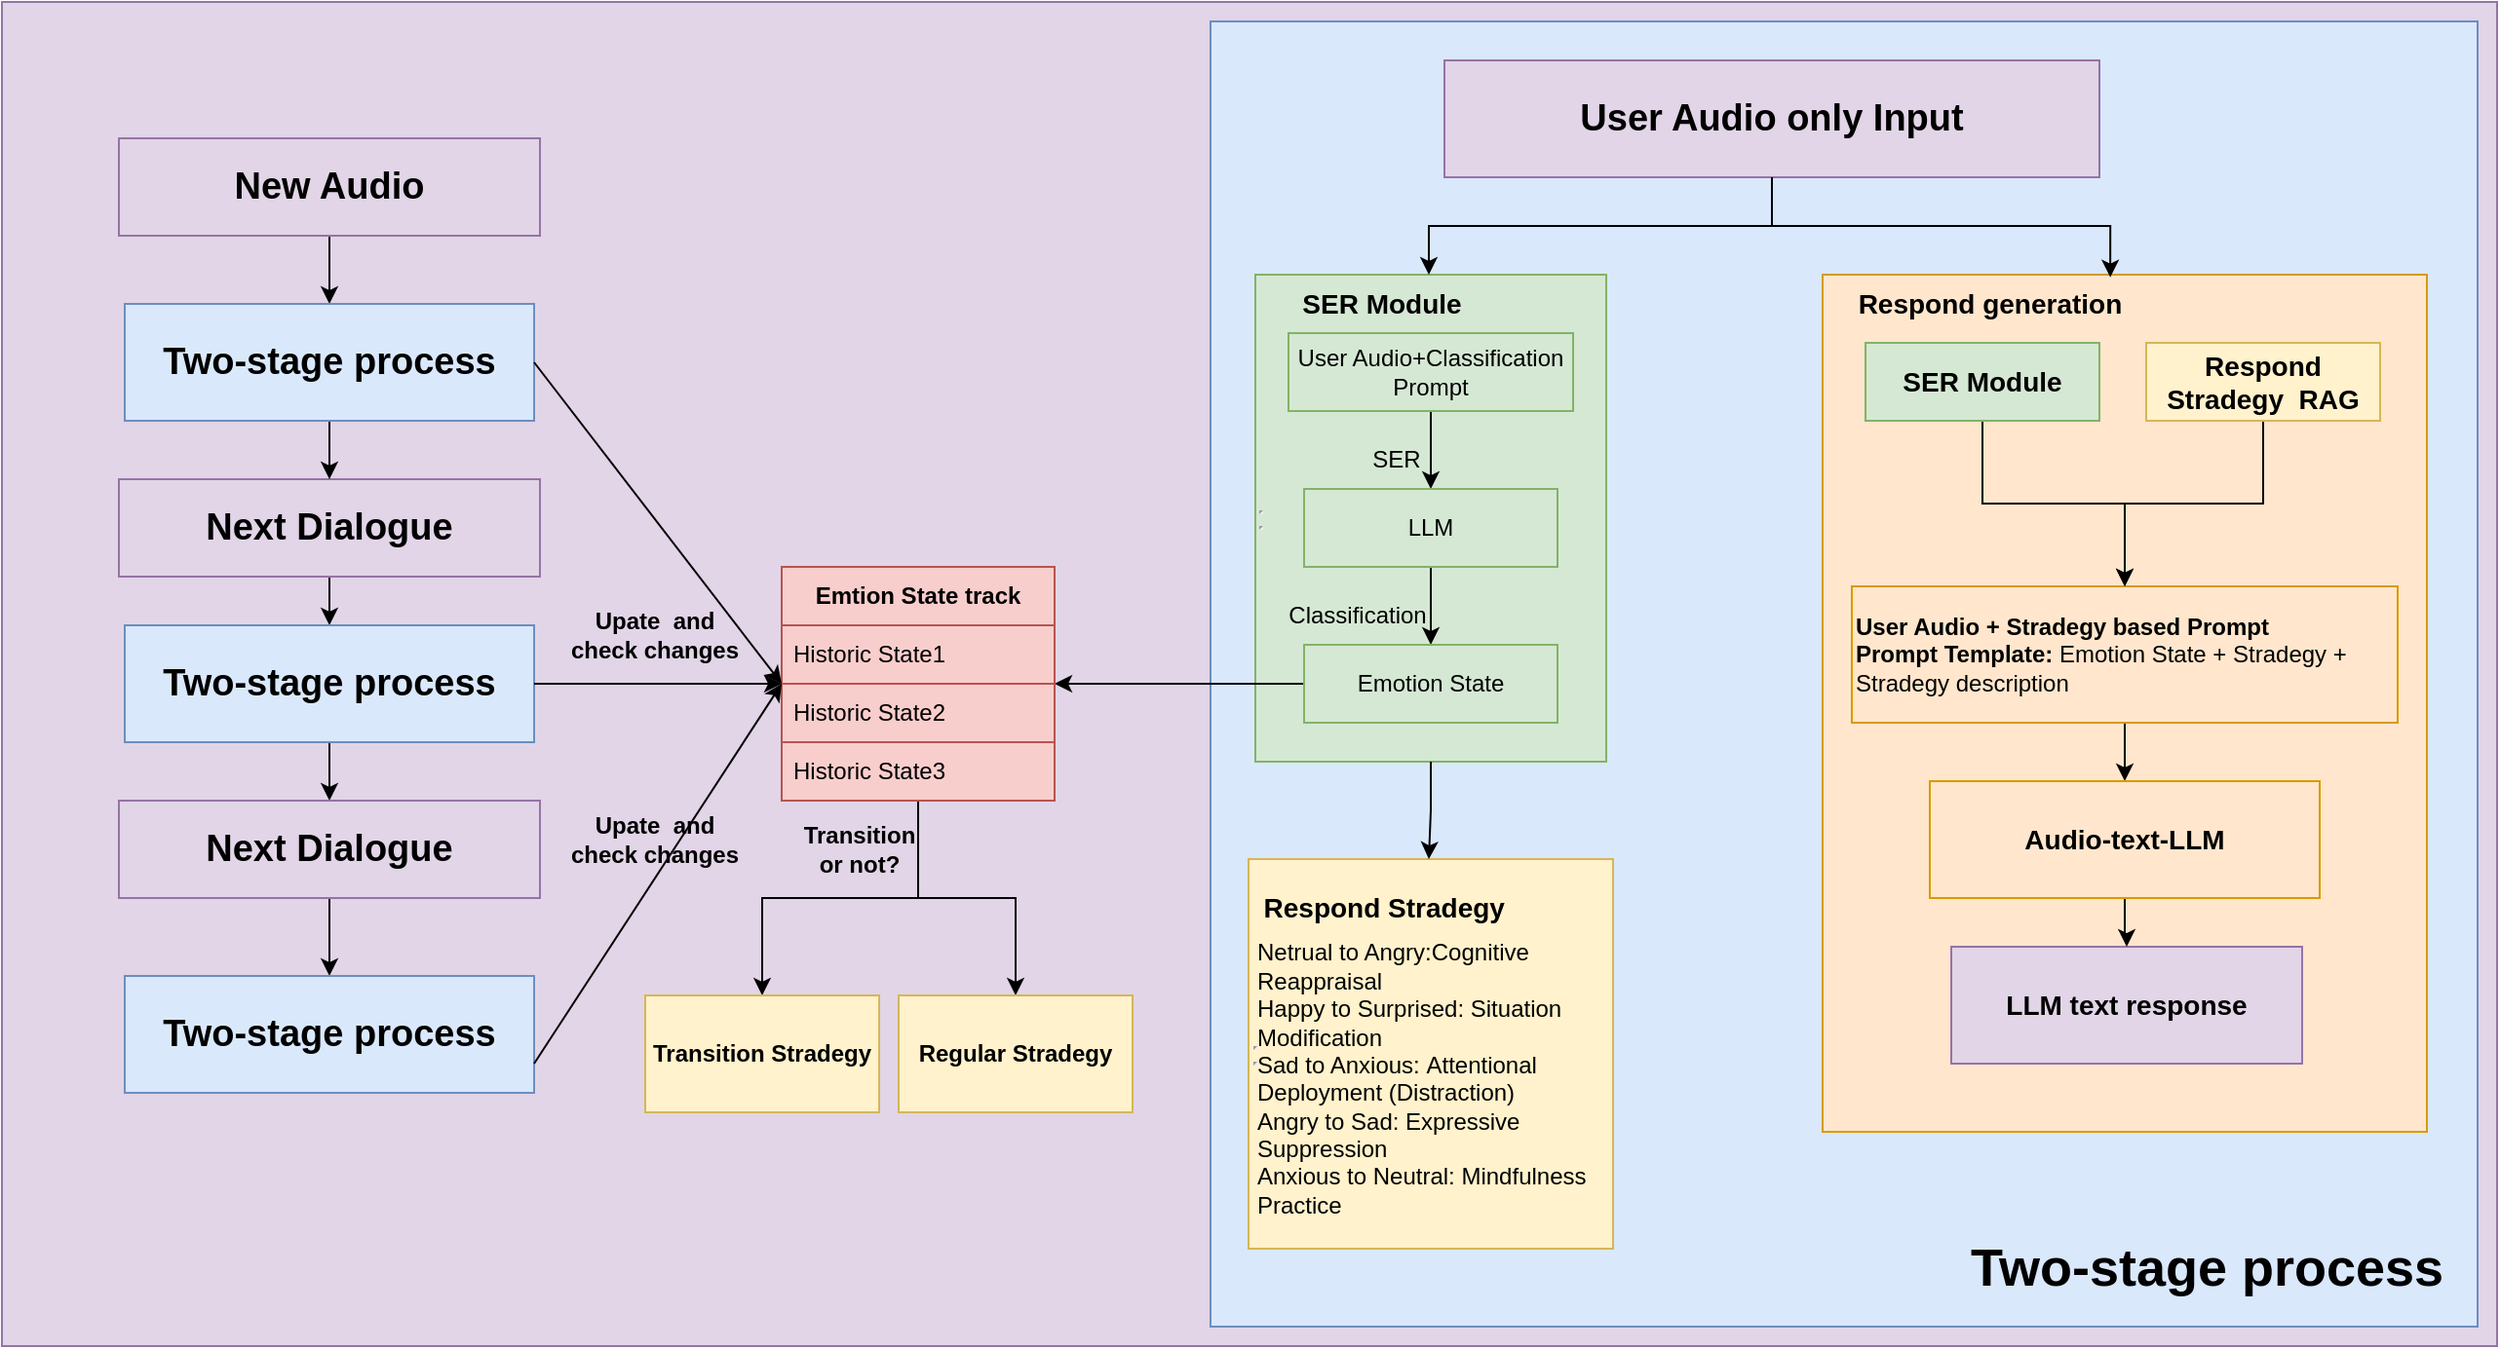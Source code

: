 <mxfile version="26.1.2">
  <diagram name="第 1 页" id="OEhE2V6swrAGV18DzDjD">
    <mxGraphModel dx="2389" dy="845" grid="1" gridSize="10" guides="1" tooltips="1" connect="1" arrows="1" fold="1" page="1" pageScale="1" pageWidth="827" pageHeight="1169" math="0" shadow="0">
      <root>
        <mxCell id="0" />
        <mxCell id="1" parent="0" />
        <mxCell id="3vi78cbzLKkqQ7uZX5mq-93" value="" style="rounded=0;whiteSpace=wrap;html=1;fillColor=#e1d5e7;strokeColor=#9673a6;" vertex="1" parent="1">
          <mxGeometry x="-520" y="40" width="1280" height="690" as="geometry" />
        </mxCell>
        <mxCell id="3vi78cbzLKkqQ7uZX5mq-94" value="" style="rounded=0;whiteSpace=wrap;html=1;fillColor=#dae8fc;strokeColor=#6c8ebf;" vertex="1" parent="1">
          <mxGeometry x="100" y="50" width="650" height="670" as="geometry" />
        </mxCell>
        <mxCell id="3vi78cbzLKkqQ7uZX5mq-9" value="&lt;hr&gt;&lt;hr&gt;" style="rounded=0;whiteSpace=wrap;html=1;fillColor=#d5e8d4;strokeColor=#82b366;align=left;" vertex="1" parent="1">
          <mxGeometry x="123" y="180" width="180" height="250" as="geometry" />
        </mxCell>
        <mxCell id="3vi78cbzLKkqQ7uZX5mq-3" style="edgeStyle=orthogonalEdgeStyle;rounded=0;orthogonalLoop=1;jettySize=auto;html=1;entryX=0.5;entryY=0;entryDx=0;entryDy=0;" edge="1" parent="1" source="3vi78cbzLKkqQ7uZX5mq-1" target="3vi78cbzLKkqQ7uZX5mq-2">
          <mxGeometry relative="1" as="geometry" />
        </mxCell>
        <mxCell id="3vi78cbzLKkqQ7uZX5mq-1" value="User Audio+Classification Prompt" style="rounded=0;whiteSpace=wrap;html=1;fillColor=#d5e8d4;strokeColor=#82b366;" vertex="1" parent="1">
          <mxGeometry x="140" y="210" width="146" height="40" as="geometry" />
        </mxCell>
        <mxCell id="3vi78cbzLKkqQ7uZX5mq-7" style="edgeStyle=orthogonalEdgeStyle;rounded=0;orthogonalLoop=1;jettySize=auto;html=1;entryX=0.5;entryY=0;entryDx=0;entryDy=0;" edge="1" parent="1" source="3vi78cbzLKkqQ7uZX5mq-2" target="3vi78cbzLKkqQ7uZX5mq-6">
          <mxGeometry relative="1" as="geometry" />
        </mxCell>
        <mxCell id="3vi78cbzLKkqQ7uZX5mq-2" value="LLM" style="rounded=0;whiteSpace=wrap;html=1;fillColor=#d5e8d4;strokeColor=#82b366;" vertex="1" parent="1">
          <mxGeometry x="148" y="290" width="130" height="40" as="geometry" />
        </mxCell>
        <mxCell id="3vi78cbzLKkqQ7uZX5mq-4" value="SER" style="text;html=1;align=center;verticalAlign=middle;resizable=0;points=[];autosize=1;strokeColor=none;fillColor=none;" vertex="1" parent="1">
          <mxGeometry x="170" y="260" width="50" height="30" as="geometry" />
        </mxCell>
        <mxCell id="3vi78cbzLKkqQ7uZX5mq-36" style="edgeStyle=orthogonalEdgeStyle;rounded=0;orthogonalLoop=1;jettySize=auto;html=1;exitX=0;exitY=0.5;exitDx=0;exitDy=0;entryX=1;entryY=0.5;entryDx=0;entryDy=0;" edge="1" parent="1" source="3vi78cbzLKkqQ7uZX5mq-6" target="3vi78cbzLKkqQ7uZX5mq-32">
          <mxGeometry relative="1" as="geometry">
            <mxPoint x="90" y="390" as="targetPoint" />
          </mxGeometry>
        </mxCell>
        <mxCell id="3vi78cbzLKkqQ7uZX5mq-6" value="Emotion State" style="rounded=0;whiteSpace=wrap;html=1;fillColor=#d5e8d4;strokeColor=#82b366;" vertex="1" parent="1">
          <mxGeometry x="148" y="370" width="130" height="40" as="geometry" />
        </mxCell>
        <mxCell id="3vi78cbzLKkqQ7uZX5mq-8" value="Classification" style="text;html=1;align=center;verticalAlign=middle;resizable=0;points=[];autosize=1;strokeColor=none;fillColor=none;" vertex="1" parent="1">
          <mxGeometry x="130" y="340" width="90" height="30" as="geometry" />
        </mxCell>
        <mxCell id="3vi78cbzLKkqQ7uZX5mq-10" value="&lt;b&gt;&lt;font style=&quot;font-size: 14px;&quot;&gt;SER Module&lt;/font&gt;&lt;/b&gt;" style="text;html=1;align=center;verticalAlign=middle;whiteSpace=wrap;rounded=0;" vertex="1" parent="1">
          <mxGeometry x="140" y="180" width="96" height="30" as="geometry" />
        </mxCell>
        <mxCell id="3vi78cbzLKkqQ7uZX5mq-13" value="&lt;hr&gt;&lt;hr&gt;" style="rounded=0;whiteSpace=wrap;html=1;fillColor=#fff2cc;strokeColor=#d6b656;align=left;" vertex="1" parent="1">
          <mxGeometry x="119.5" y="480" width="187" height="200" as="geometry" />
        </mxCell>
        <mxCell id="3vi78cbzLKkqQ7uZX5mq-21" value="&lt;span style=&quot;font-size: 14px;&quot;&gt;&lt;b&gt;Respond Stradegy&amp;nbsp;&amp;nbsp;&lt;/b&gt;&lt;/span&gt;" style="text;html=1;align=center;verticalAlign=middle;whiteSpace=wrap;rounded=0;" vertex="1" parent="1">
          <mxGeometry x="123" y="490" width="140" height="30" as="geometry" />
        </mxCell>
        <mxCell id="3vi78cbzLKkqQ7uZX5mq-22" value="&lt;div style=&quot;text-align: left;&quot;&gt;&lt;span style=&quot;background-color: transparent; color: light-dark(rgb(0, 0, 0), rgb(255, 255, 255));&quot;&gt;Netrual to Angry:Cognitive Reappraisal&lt;/span&gt;&lt;/div&gt;&lt;div style=&quot;text-align: left;&quot;&gt;&lt;span style=&quot;background-color: transparent;&quot;&gt;Happy to Surprised:&amp;nbsp;&lt;/span&gt;&lt;span style=&quot;background-color: transparent; color: light-dark(rgb(0, 0, 0), rgb(255, 255, 255));&quot;&gt;Situation Modification&lt;/span&gt;&lt;/div&gt;&lt;div style=&quot;text-align: left;&quot;&gt;&lt;span style=&quot;background-color: transparent; text-align: center;&quot;&gt;Sad to Anxious:&amp;nbsp;&lt;/span&gt;&lt;span style=&quot;background-color: transparent; text-align: center;&quot;&gt;Attentional Deployment (Distraction)&lt;/span&gt;&lt;/div&gt;&lt;div style=&quot;text-align: left;&quot;&gt;&lt;span style=&quot;background-color: transparent; text-align: center;&quot;&gt;Angry to Sad:&amp;nbsp;&lt;/span&gt;&lt;span style=&quot;background-color: transparent; text-align: center;&quot;&gt;Expressive Suppression&lt;/span&gt;&lt;/div&gt;&lt;div style=&quot;text-align: left;&quot;&gt;&lt;span style=&quot;background-color: transparent; text-align: center;&quot;&gt;Anxious to Neutral:&amp;nbsp;&lt;/span&gt;&lt;span style=&quot;background-color: transparent; text-align: center;&quot;&gt;Mindfulness Practice&lt;/span&gt;&lt;/div&gt;&lt;div&gt;&lt;br&gt;&lt;/div&gt;" style="text;html=1;align=center;verticalAlign=middle;whiteSpace=wrap;rounded=0;" vertex="1" parent="1">
          <mxGeometry x="123" y="540" width="180" height="120" as="geometry" />
        </mxCell>
        <mxCell id="3vi78cbzLKkqQ7uZX5mq-23" value="" style="rounded=0;whiteSpace=wrap;html=1;fillColor=#ffe6cc;strokeColor=#d79b00;" vertex="1" parent="1">
          <mxGeometry x="414" y="180" width="310" height="440" as="geometry" />
        </mxCell>
        <mxCell id="3vi78cbzLKkqQ7uZX5mq-26" style="edgeStyle=orthogonalEdgeStyle;rounded=0;orthogonalLoop=1;jettySize=auto;html=1;entryX=0.75;entryY=0;entryDx=0;entryDy=0;" edge="1" parent="1" source="3vi78cbzLKkqQ7uZX5mq-25" target="3vi78cbzLKkqQ7uZX5mq-10">
          <mxGeometry relative="1" as="geometry" />
        </mxCell>
        <mxCell id="3vi78cbzLKkqQ7uZX5mq-25" value="&lt;font style=&quot;font-size: 19px;&quot;&gt;&lt;b&gt;User Audio only Input&lt;/b&gt;&lt;/font&gt;" style="rounded=0;whiteSpace=wrap;html=1;fillColor=#e1d5e7;strokeColor=#9673a6;" vertex="1" parent="1">
          <mxGeometry x="220" y="70" width="336" height="60" as="geometry" />
        </mxCell>
        <mxCell id="3vi78cbzLKkqQ7uZX5mq-27" style="edgeStyle=orthogonalEdgeStyle;rounded=0;orthogonalLoop=1;jettySize=auto;html=1;entryX=0.476;entryY=0.003;entryDx=0;entryDy=0;entryPerimeter=0;" edge="1" parent="1" source="3vi78cbzLKkqQ7uZX5mq-25" target="3vi78cbzLKkqQ7uZX5mq-23">
          <mxGeometry relative="1" as="geometry" />
        </mxCell>
        <mxCell id="3vi78cbzLKkqQ7uZX5mq-29" style="edgeStyle=orthogonalEdgeStyle;rounded=0;orthogonalLoop=1;jettySize=auto;html=1;exitX=0.5;exitY=1;exitDx=0;exitDy=0;" edge="1" parent="1" source="3vi78cbzLKkqQ7uZX5mq-9">
          <mxGeometry relative="1" as="geometry">
            <mxPoint x="212" y="480" as="targetPoint" />
          </mxGeometry>
        </mxCell>
        <mxCell id="3vi78cbzLKkqQ7uZX5mq-54" style="edgeStyle=orthogonalEdgeStyle;rounded=0;orthogonalLoop=1;jettySize=auto;html=1;entryX=0.5;entryY=0;entryDx=0;entryDy=0;" edge="1" parent="1" source="3vi78cbzLKkqQ7uZX5mq-30" target="3vi78cbzLKkqQ7uZX5mq-53">
          <mxGeometry relative="1" as="geometry" />
        </mxCell>
        <mxCell id="3vi78cbzLKkqQ7uZX5mq-30" value="&lt;b&gt;User Audio + Stradegy based Prompt&lt;/b&gt;&lt;div&gt;&lt;b&gt;Prompt Template: &lt;/b&gt;Emotion State + Stradegy + Stradegy description&lt;/div&gt;" style="rounded=0;whiteSpace=wrap;html=1;fillColor=#ffe6cc;strokeColor=#d79b00;align=left;" vertex="1" parent="1">
          <mxGeometry x="429" y="340" width="280" height="70" as="geometry" />
        </mxCell>
        <mxCell id="3vi78cbzLKkqQ7uZX5mq-76" style="edgeStyle=orthogonalEdgeStyle;rounded=0;orthogonalLoop=1;jettySize=auto;html=1;exitX=0.5;exitY=1;exitDx=0;exitDy=0;" edge="1" parent="1" source="3vi78cbzLKkqQ7uZX5mq-32" target="3vi78cbzLKkqQ7uZX5mq-77">
          <mxGeometry relative="1" as="geometry">
            <mxPoint x="-240" y="510" as="targetPoint" />
          </mxGeometry>
        </mxCell>
        <mxCell id="3vi78cbzLKkqQ7uZX5mq-81" style="edgeStyle=orthogonalEdgeStyle;rounded=0;orthogonalLoop=1;jettySize=auto;html=1;exitX=0.5;exitY=1;exitDx=0;exitDy=0;entryX=0.5;entryY=0;entryDx=0;entryDy=0;" edge="1" parent="1" source="3vi78cbzLKkqQ7uZX5mq-32" target="3vi78cbzLKkqQ7uZX5mq-79">
          <mxGeometry relative="1" as="geometry" />
        </mxCell>
        <mxCell id="3vi78cbzLKkqQ7uZX5mq-32" value="&lt;b&gt;Emtion State track&lt;/b&gt;" style="swimlane;fontStyle=0;childLayout=stackLayout;horizontal=1;startSize=30;horizontalStack=0;resizeParent=1;resizeParentMax=0;resizeLast=0;collapsible=1;marginBottom=0;whiteSpace=wrap;html=1;fillColor=#f8cecc;strokeColor=#b85450;" vertex="1" parent="1">
          <mxGeometry x="-120" y="330" width="140" height="120" as="geometry" />
        </mxCell>
        <mxCell id="3vi78cbzLKkqQ7uZX5mq-33" value="Historic State1" style="text;strokeColor=#b85450;fillColor=#f8cecc;align=left;verticalAlign=middle;spacingLeft=4;spacingRight=4;overflow=hidden;points=[[0,0.5],[1,0.5]];portConstraint=eastwest;rotatable=0;whiteSpace=wrap;html=1;" vertex="1" parent="3vi78cbzLKkqQ7uZX5mq-32">
          <mxGeometry y="30" width="140" height="30" as="geometry" />
        </mxCell>
        <mxCell id="3vi78cbzLKkqQ7uZX5mq-34" value="Historic State2" style="text;strokeColor=#b85450;fillColor=#f8cecc;align=left;verticalAlign=middle;spacingLeft=4;spacingRight=4;overflow=hidden;points=[[0,0.5],[1,0.5]];portConstraint=eastwest;rotatable=0;whiteSpace=wrap;html=1;" vertex="1" parent="3vi78cbzLKkqQ7uZX5mq-32">
          <mxGeometry y="60" width="140" height="30" as="geometry" />
        </mxCell>
        <mxCell id="3vi78cbzLKkqQ7uZX5mq-35" value="Historic State3" style="text;strokeColor=#b85450;fillColor=#f8cecc;align=left;verticalAlign=middle;spacingLeft=4;spacingRight=4;overflow=hidden;points=[[0,0.5],[1,0.5]];portConstraint=eastwest;rotatable=0;whiteSpace=wrap;html=1;" vertex="1" parent="3vi78cbzLKkqQ7uZX5mq-32">
          <mxGeometry y="90" width="140" height="30" as="geometry" />
        </mxCell>
        <mxCell id="3vi78cbzLKkqQ7uZX5mq-38" value="&lt;b&gt;&lt;font style=&quot;font-size: 14px;&quot;&gt;Respond generation&lt;/font&gt;&lt;/b&gt;" style="text;html=1;align=center;verticalAlign=middle;whiteSpace=wrap;rounded=0;" vertex="1" parent="1">
          <mxGeometry x="420" y="180" width="160" height="30" as="geometry" />
        </mxCell>
        <mxCell id="3vi78cbzLKkqQ7uZX5mq-46" style="edgeStyle=orthogonalEdgeStyle;rounded=0;orthogonalLoop=1;jettySize=auto;html=1;exitX=0.5;exitY=1;exitDx=0;exitDy=0;" edge="1" parent="1" source="3vi78cbzLKkqQ7uZX5mq-39" target="3vi78cbzLKkqQ7uZX5mq-30">
          <mxGeometry relative="1" as="geometry" />
        </mxCell>
        <mxCell id="3vi78cbzLKkqQ7uZX5mq-39" value="&lt;b&gt;&lt;font style=&quot;font-size: 14px;&quot;&gt;SER Module&lt;/font&gt;&lt;/b&gt;" style="rounded=0;whiteSpace=wrap;html=1;fillColor=#d5e8d4;strokeColor=#82b366;" vertex="1" parent="1">
          <mxGeometry x="436" y="215" width="120" height="40" as="geometry" />
        </mxCell>
        <mxCell id="3vi78cbzLKkqQ7uZX5mq-45" style="edgeStyle=orthogonalEdgeStyle;rounded=0;orthogonalLoop=1;jettySize=auto;html=1;exitX=0.5;exitY=1;exitDx=0;exitDy=0;" edge="1" parent="1" source="3vi78cbzLKkqQ7uZX5mq-40" target="3vi78cbzLKkqQ7uZX5mq-30">
          <mxGeometry relative="1" as="geometry" />
        </mxCell>
        <mxCell id="3vi78cbzLKkqQ7uZX5mq-40" value="&lt;b style=&quot;font-size: 14px;&quot;&gt;Respond Stradegy&amp;nbsp; RAG&lt;/b&gt;" style="rounded=0;whiteSpace=wrap;html=1;fillColor=#fff2cc;strokeColor=#d6b656;" vertex="1" parent="1">
          <mxGeometry x="580" y="215" width="120" height="40" as="geometry" />
        </mxCell>
        <mxCell id="3vi78cbzLKkqQ7uZX5mq-52" value="&lt;b&gt;&lt;font style=&quot;font-size: 14px;&quot;&gt;LLM text response&lt;/font&gt;&lt;/b&gt;" style="rounded=0;whiteSpace=wrap;html=1;fillColor=#e1d5e7;strokeColor=#9673a6;" vertex="1" parent="1">
          <mxGeometry x="480" y="525" width="180" height="60" as="geometry" />
        </mxCell>
        <mxCell id="3vi78cbzLKkqQ7uZX5mq-56" style="edgeStyle=orthogonalEdgeStyle;rounded=0;orthogonalLoop=1;jettySize=auto;html=1;entryX=0.5;entryY=0;entryDx=0;entryDy=0;" edge="1" parent="1" source="3vi78cbzLKkqQ7uZX5mq-53" target="3vi78cbzLKkqQ7uZX5mq-52">
          <mxGeometry relative="1" as="geometry" />
        </mxCell>
        <mxCell id="3vi78cbzLKkqQ7uZX5mq-53" value="&lt;b&gt;&lt;font style=&quot;font-size: 14px;&quot;&gt;Audio-text-LLM&lt;/font&gt;&lt;/b&gt;" style="rounded=0;whiteSpace=wrap;html=1;fillColor=#ffe6cc;strokeColor=#d79b00;" vertex="1" parent="1">
          <mxGeometry x="469" y="440" width="200" height="60" as="geometry" />
        </mxCell>
        <mxCell id="3vi78cbzLKkqQ7uZX5mq-59" value="&lt;b&gt;&lt;font style=&quot;font-size: 27px;&quot;&gt;Two-stage process&lt;/font&gt;&lt;/b&gt;" style="text;strokeColor=none;fillColor=none;align=left;verticalAlign=middle;spacingLeft=4;spacingRight=4;overflow=hidden;points=[[0,0.5],[1,0.5]];portConstraint=eastwest;rotatable=0;whiteSpace=wrap;html=1;" vertex="1" parent="1">
          <mxGeometry x="484" y="660" width="276" height="60" as="geometry" />
        </mxCell>
        <mxCell id="3vi78cbzLKkqQ7uZX5mq-63" style="edgeStyle=orthogonalEdgeStyle;rounded=0;orthogonalLoop=1;jettySize=auto;html=1;exitX=0.5;exitY=1;exitDx=0;exitDy=0;entryX=0.5;entryY=0;entryDx=0;entryDy=0;" edge="1" parent="1" source="3vi78cbzLKkqQ7uZX5mq-61" target="3vi78cbzLKkqQ7uZX5mq-62">
          <mxGeometry relative="1" as="geometry" />
        </mxCell>
        <mxCell id="3vi78cbzLKkqQ7uZX5mq-61" value="&lt;b style=&quot;font-size: 19px;&quot;&gt;Next Dialogue&lt;/b&gt;" style="rounded=0;whiteSpace=wrap;html=1;fillColor=#e1d5e7;strokeColor=#9673a6;" vertex="1" parent="1">
          <mxGeometry x="-460" y="285" width="216" height="50" as="geometry" />
        </mxCell>
        <mxCell id="3vi78cbzLKkqQ7uZX5mq-84" style="edgeStyle=orthogonalEdgeStyle;rounded=0;orthogonalLoop=1;jettySize=auto;html=1;exitX=0.5;exitY=1;exitDx=0;exitDy=0;entryX=0.5;entryY=0;entryDx=0;entryDy=0;" edge="1" parent="1" source="3vi78cbzLKkqQ7uZX5mq-62" target="3vi78cbzLKkqQ7uZX5mq-83">
          <mxGeometry relative="1" as="geometry" />
        </mxCell>
        <mxCell id="3vi78cbzLKkqQ7uZX5mq-62" value="&lt;b style=&quot;text-align: left;&quot;&gt;&lt;font style=&quot;font-size: 19px;&quot;&gt;Two-stage process&lt;/font&gt;&lt;/b&gt;" style="rounded=0;whiteSpace=wrap;html=1;fillColor=#dae8fc;strokeColor=#6c8ebf;" vertex="1" parent="1">
          <mxGeometry x="-457" y="360" width="210" height="60" as="geometry" />
        </mxCell>
        <mxCell id="3vi78cbzLKkqQ7uZX5mq-64" style="edgeStyle=orthogonalEdgeStyle;rounded=0;orthogonalLoop=1;jettySize=auto;html=1;exitX=1;exitY=0.5;exitDx=0;exitDy=0;" edge="1" parent="1" source="3vi78cbzLKkqQ7uZX5mq-62">
          <mxGeometry relative="1" as="geometry">
            <mxPoint x="-120" y="390" as="targetPoint" />
          </mxGeometry>
        </mxCell>
        <mxCell id="3vi78cbzLKkqQ7uZX5mq-65" value="&lt;b&gt;Upate&amp;nbsp; and check changes&lt;/b&gt;" style="text;html=1;align=center;verticalAlign=middle;whiteSpace=wrap;rounded=0;" vertex="1" parent="1">
          <mxGeometry x="-230" y="350" width="90" height="30" as="geometry" />
        </mxCell>
        <mxCell id="3vi78cbzLKkqQ7uZX5mq-77" value="&lt;b&gt;Transition Stradegy&lt;/b&gt;" style="rounded=0;whiteSpace=wrap;html=1;fillColor=#fff2cc;strokeColor=#d6b656;" vertex="1" parent="1">
          <mxGeometry x="-190" y="550" width="120" height="60" as="geometry" />
        </mxCell>
        <mxCell id="3vi78cbzLKkqQ7uZX5mq-79" value="&lt;b&gt;Regular Stradegy&lt;/b&gt;" style="rounded=0;whiteSpace=wrap;html=1;fillColor=#fff2cc;strokeColor=#d6b656;" vertex="1" parent="1">
          <mxGeometry x="-60" y="550" width="120" height="60" as="geometry" />
        </mxCell>
        <mxCell id="3vi78cbzLKkqQ7uZX5mq-82" value="&lt;b&gt;Transition or not?&lt;/b&gt;" style="text;html=1;align=center;verticalAlign=middle;whiteSpace=wrap;rounded=0;" vertex="1" parent="1">
          <mxGeometry x="-110" y="460" width="60" height="30" as="geometry" />
        </mxCell>
        <mxCell id="3vi78cbzLKkqQ7uZX5mq-86" style="edgeStyle=orthogonalEdgeStyle;rounded=0;orthogonalLoop=1;jettySize=auto;html=1;entryX=0.5;entryY=0;entryDx=0;entryDy=0;" edge="1" parent="1" source="3vi78cbzLKkqQ7uZX5mq-83" target="3vi78cbzLKkqQ7uZX5mq-85">
          <mxGeometry relative="1" as="geometry" />
        </mxCell>
        <mxCell id="3vi78cbzLKkqQ7uZX5mq-83" value="&lt;font style=&quot;font-size: 19px;&quot;&gt;&lt;b&gt;Next Dialogue&lt;/b&gt;&lt;/font&gt;" style="rounded=0;whiteSpace=wrap;html=1;fillColor=#e1d5e7;strokeColor=#9673a6;" vertex="1" parent="1">
          <mxGeometry x="-460" y="450" width="216" height="50" as="geometry" />
        </mxCell>
        <mxCell id="3vi78cbzLKkqQ7uZX5mq-85" value="&lt;b style=&quot;text-align: left;&quot;&gt;&lt;font style=&quot;font-size: 19px;&quot;&gt;Two-stage process&lt;/font&gt;&lt;/b&gt;" style="rounded=0;whiteSpace=wrap;html=1;fillColor=#dae8fc;strokeColor=#6c8ebf;" vertex="1" parent="1">
          <mxGeometry x="-457" y="540" width="210" height="60" as="geometry" />
        </mxCell>
        <mxCell id="3vi78cbzLKkqQ7uZX5mq-89" value="" style="endArrow=classic;html=1;rounded=0;exitX=1;exitY=0.75;exitDx=0;exitDy=0;" edge="1" parent="1" source="3vi78cbzLKkqQ7uZX5mq-85">
          <mxGeometry width="50" height="50" relative="1" as="geometry">
            <mxPoint x="-150" y="440" as="sourcePoint" />
            <mxPoint x="-120" y="390" as="targetPoint" />
          </mxGeometry>
        </mxCell>
        <mxCell id="3vi78cbzLKkqQ7uZX5mq-90" value="&lt;b&gt;Upate&amp;nbsp; and check changes&lt;/b&gt;" style="text;html=1;align=center;verticalAlign=middle;whiteSpace=wrap;rounded=0;" vertex="1" parent="1">
          <mxGeometry x="-230" y="455" width="90" height="30" as="geometry" />
        </mxCell>
        <mxCell id="3vi78cbzLKkqQ7uZX5mq-98" style="edgeStyle=orthogonalEdgeStyle;rounded=0;orthogonalLoop=1;jettySize=auto;html=1;" edge="1" parent="1" source="3vi78cbzLKkqQ7uZX5mq-95" target="3vi78cbzLKkqQ7uZX5mq-96">
          <mxGeometry relative="1" as="geometry" />
        </mxCell>
        <mxCell id="3vi78cbzLKkqQ7uZX5mq-95" value="&lt;font style=&quot;font-size: 19px;&quot;&gt;&lt;b&gt;New Audio&lt;/b&gt;&lt;/font&gt;" style="rounded=0;whiteSpace=wrap;html=1;fillColor=#e1d5e7;strokeColor=#9673a6;" vertex="1" parent="1">
          <mxGeometry x="-460" y="110" width="216" height="50" as="geometry" />
        </mxCell>
        <mxCell id="3vi78cbzLKkqQ7uZX5mq-97" style="edgeStyle=orthogonalEdgeStyle;rounded=0;orthogonalLoop=1;jettySize=auto;html=1;" edge="1" parent="1" source="3vi78cbzLKkqQ7uZX5mq-96" target="3vi78cbzLKkqQ7uZX5mq-61">
          <mxGeometry relative="1" as="geometry" />
        </mxCell>
        <mxCell id="3vi78cbzLKkqQ7uZX5mq-96" value="&lt;b style=&quot;text-align: left;&quot;&gt;&lt;font style=&quot;font-size: 19px;&quot;&gt;Two-stage process&lt;/font&gt;&lt;/b&gt;" style="rounded=0;whiteSpace=wrap;html=1;fillColor=#dae8fc;strokeColor=#6c8ebf;" vertex="1" parent="1">
          <mxGeometry x="-457" y="195" width="210" height="60" as="geometry" />
        </mxCell>
        <mxCell id="3vi78cbzLKkqQ7uZX5mq-99" value="" style="endArrow=classic;html=1;rounded=0;exitX=1;exitY=0.5;exitDx=0;exitDy=0;entryX=0;entryY=0.5;entryDx=0;entryDy=0;" edge="1" parent="1" source="3vi78cbzLKkqQ7uZX5mq-96" target="3vi78cbzLKkqQ7uZX5mq-32">
          <mxGeometry width="50" height="50" relative="1" as="geometry">
            <mxPoint x="-50" y="400" as="sourcePoint" />
            <mxPoint y="350" as="targetPoint" />
          </mxGeometry>
        </mxCell>
      </root>
    </mxGraphModel>
  </diagram>
</mxfile>
